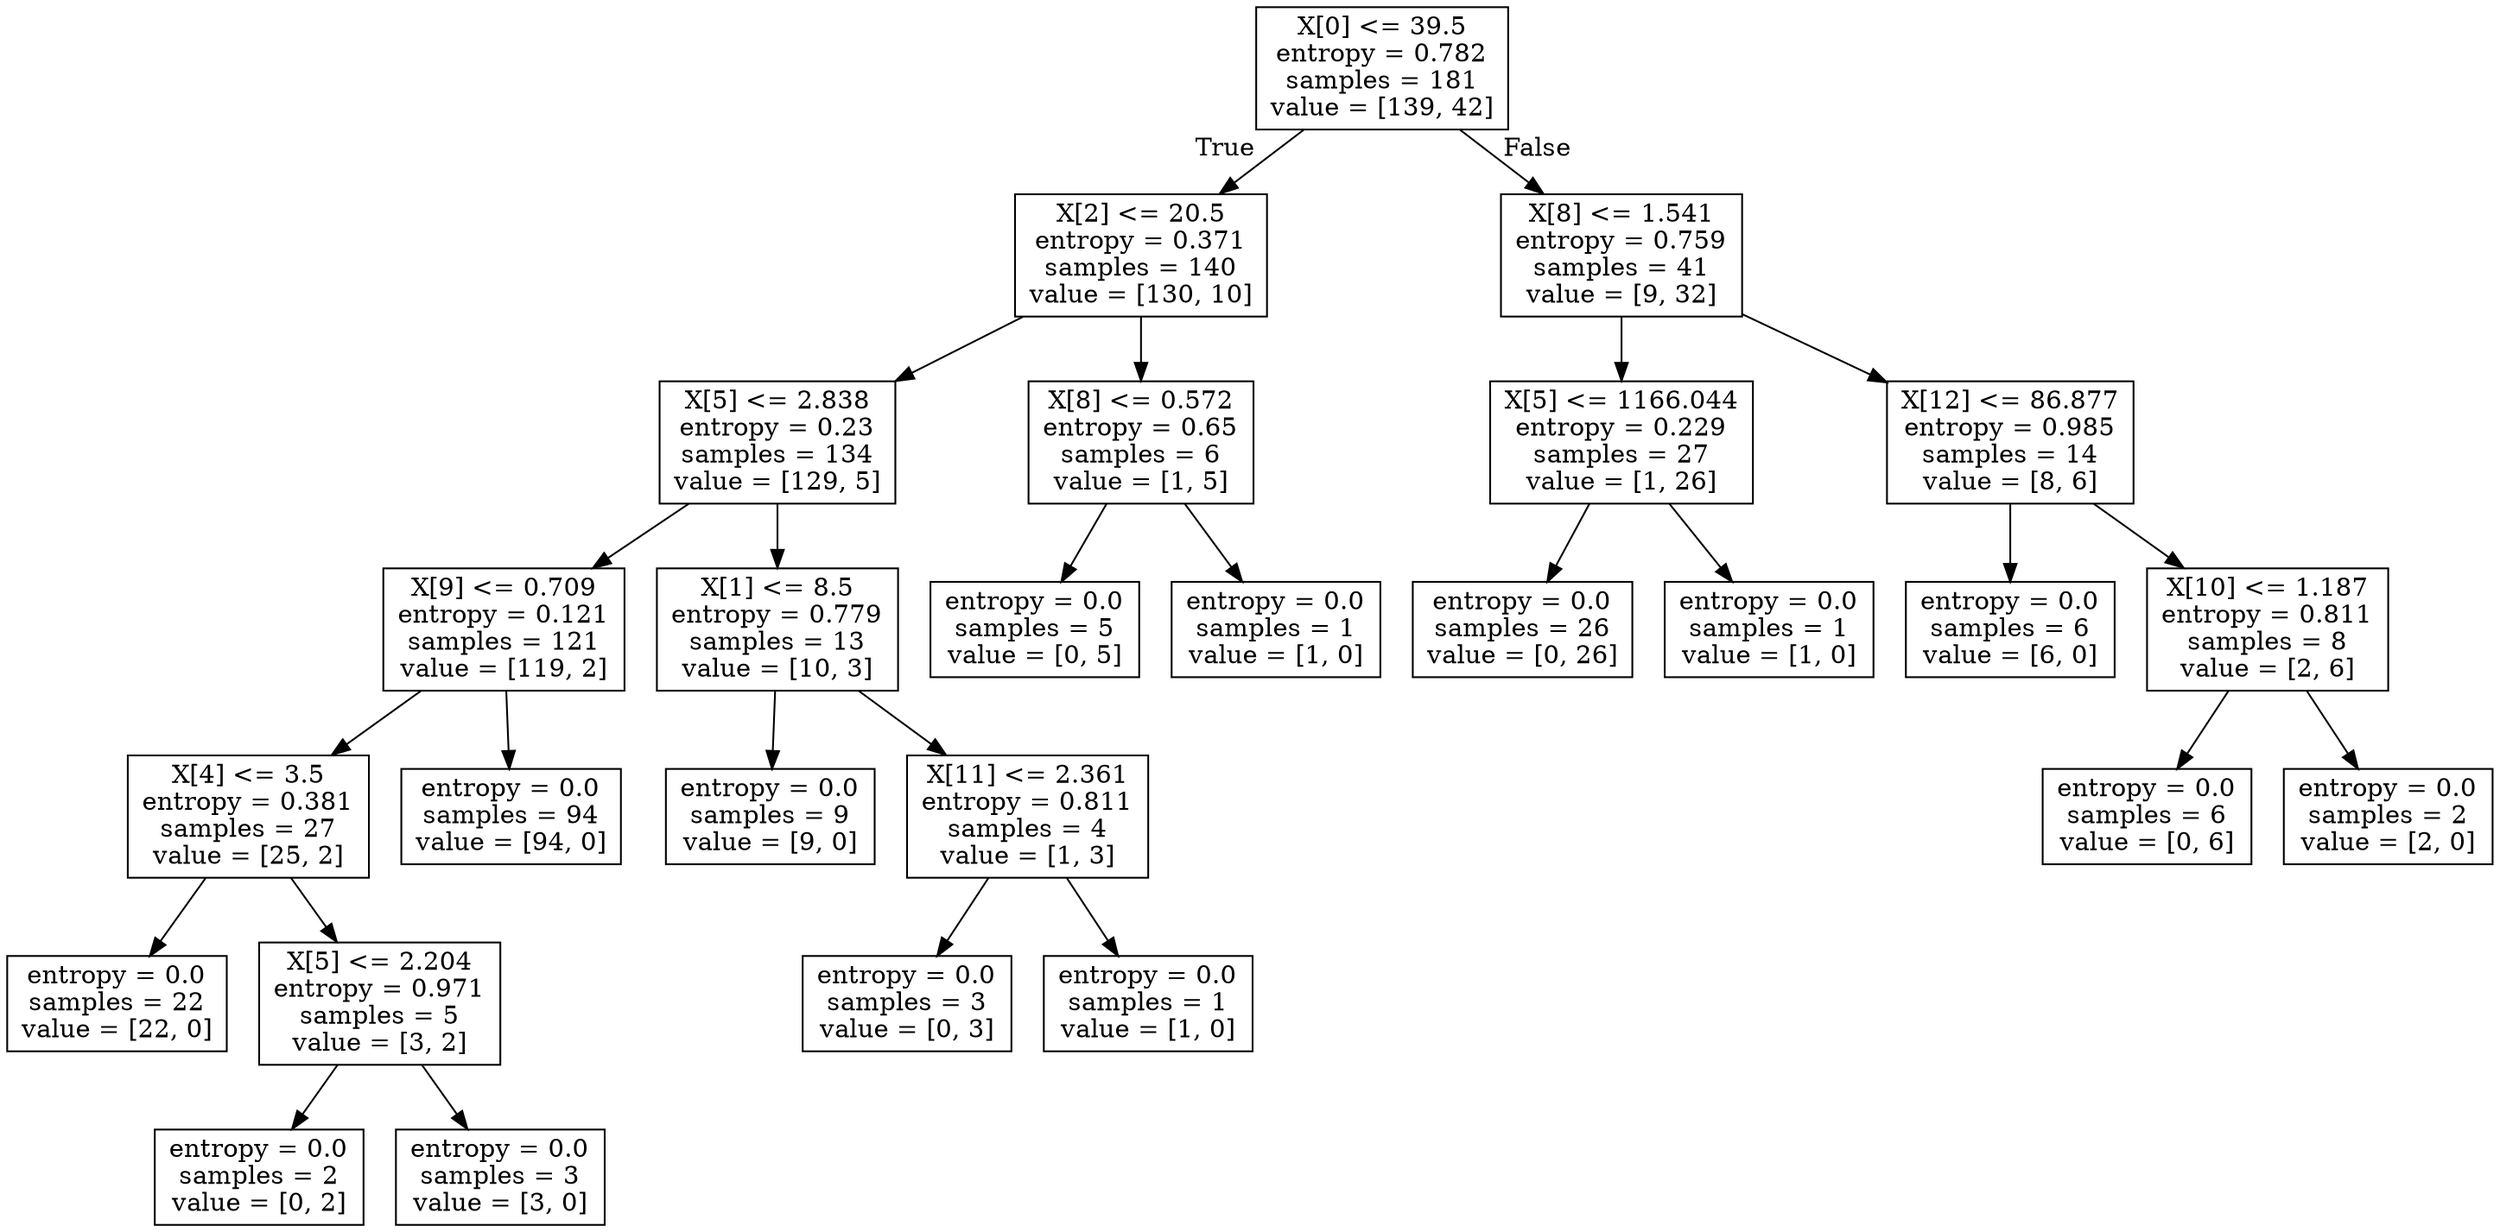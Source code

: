digraph Tree {
node [shape=box] ;
0 [label="X[0] <= 39.5\nentropy = 0.782\nsamples = 181\nvalue = [139, 42]"] ;
1 [label="X[2] <= 20.5\nentropy = 0.371\nsamples = 140\nvalue = [130, 10]"] ;
0 -> 1 [labeldistance=2.5, labelangle=45, headlabel="True"] ;
2 [label="X[5] <= 2.838\nentropy = 0.23\nsamples = 134\nvalue = [129, 5]"] ;
1 -> 2 ;
3 [label="X[9] <= 0.709\nentropy = 0.121\nsamples = 121\nvalue = [119, 2]"] ;
2 -> 3 ;
4 [label="X[4] <= 3.5\nentropy = 0.381\nsamples = 27\nvalue = [25, 2]"] ;
3 -> 4 ;
5 [label="entropy = 0.0\nsamples = 22\nvalue = [22, 0]"] ;
4 -> 5 ;
6 [label="X[5] <= 2.204\nentropy = 0.971\nsamples = 5\nvalue = [3, 2]"] ;
4 -> 6 ;
7 [label="entropy = 0.0\nsamples = 2\nvalue = [0, 2]"] ;
6 -> 7 ;
8 [label="entropy = 0.0\nsamples = 3\nvalue = [3, 0]"] ;
6 -> 8 ;
9 [label="entropy = 0.0\nsamples = 94\nvalue = [94, 0]"] ;
3 -> 9 ;
10 [label="X[1] <= 8.5\nentropy = 0.779\nsamples = 13\nvalue = [10, 3]"] ;
2 -> 10 ;
11 [label="entropy = 0.0\nsamples = 9\nvalue = [9, 0]"] ;
10 -> 11 ;
12 [label="X[11] <= 2.361\nentropy = 0.811\nsamples = 4\nvalue = [1, 3]"] ;
10 -> 12 ;
13 [label="entropy = 0.0\nsamples = 3\nvalue = [0, 3]"] ;
12 -> 13 ;
14 [label="entropy = 0.0\nsamples = 1\nvalue = [1, 0]"] ;
12 -> 14 ;
15 [label="X[8] <= 0.572\nentropy = 0.65\nsamples = 6\nvalue = [1, 5]"] ;
1 -> 15 ;
16 [label="entropy = 0.0\nsamples = 5\nvalue = [0, 5]"] ;
15 -> 16 ;
17 [label="entropy = 0.0\nsamples = 1\nvalue = [1, 0]"] ;
15 -> 17 ;
18 [label="X[8] <= 1.541\nentropy = 0.759\nsamples = 41\nvalue = [9, 32]"] ;
0 -> 18 [labeldistance=2.5, labelangle=-45, headlabel="False"] ;
19 [label="X[5] <= 1166.044\nentropy = 0.229\nsamples = 27\nvalue = [1, 26]"] ;
18 -> 19 ;
20 [label="entropy = 0.0\nsamples = 26\nvalue = [0, 26]"] ;
19 -> 20 ;
21 [label="entropy = 0.0\nsamples = 1\nvalue = [1, 0]"] ;
19 -> 21 ;
22 [label="X[12] <= 86.877\nentropy = 0.985\nsamples = 14\nvalue = [8, 6]"] ;
18 -> 22 ;
23 [label="entropy = 0.0\nsamples = 6\nvalue = [6, 0]"] ;
22 -> 23 ;
24 [label="X[10] <= 1.187\nentropy = 0.811\nsamples = 8\nvalue = [2, 6]"] ;
22 -> 24 ;
25 [label="entropy = 0.0\nsamples = 6\nvalue = [0, 6]"] ;
24 -> 25 ;
26 [label="entropy = 0.0\nsamples = 2\nvalue = [2, 0]"] ;
24 -> 26 ;
}